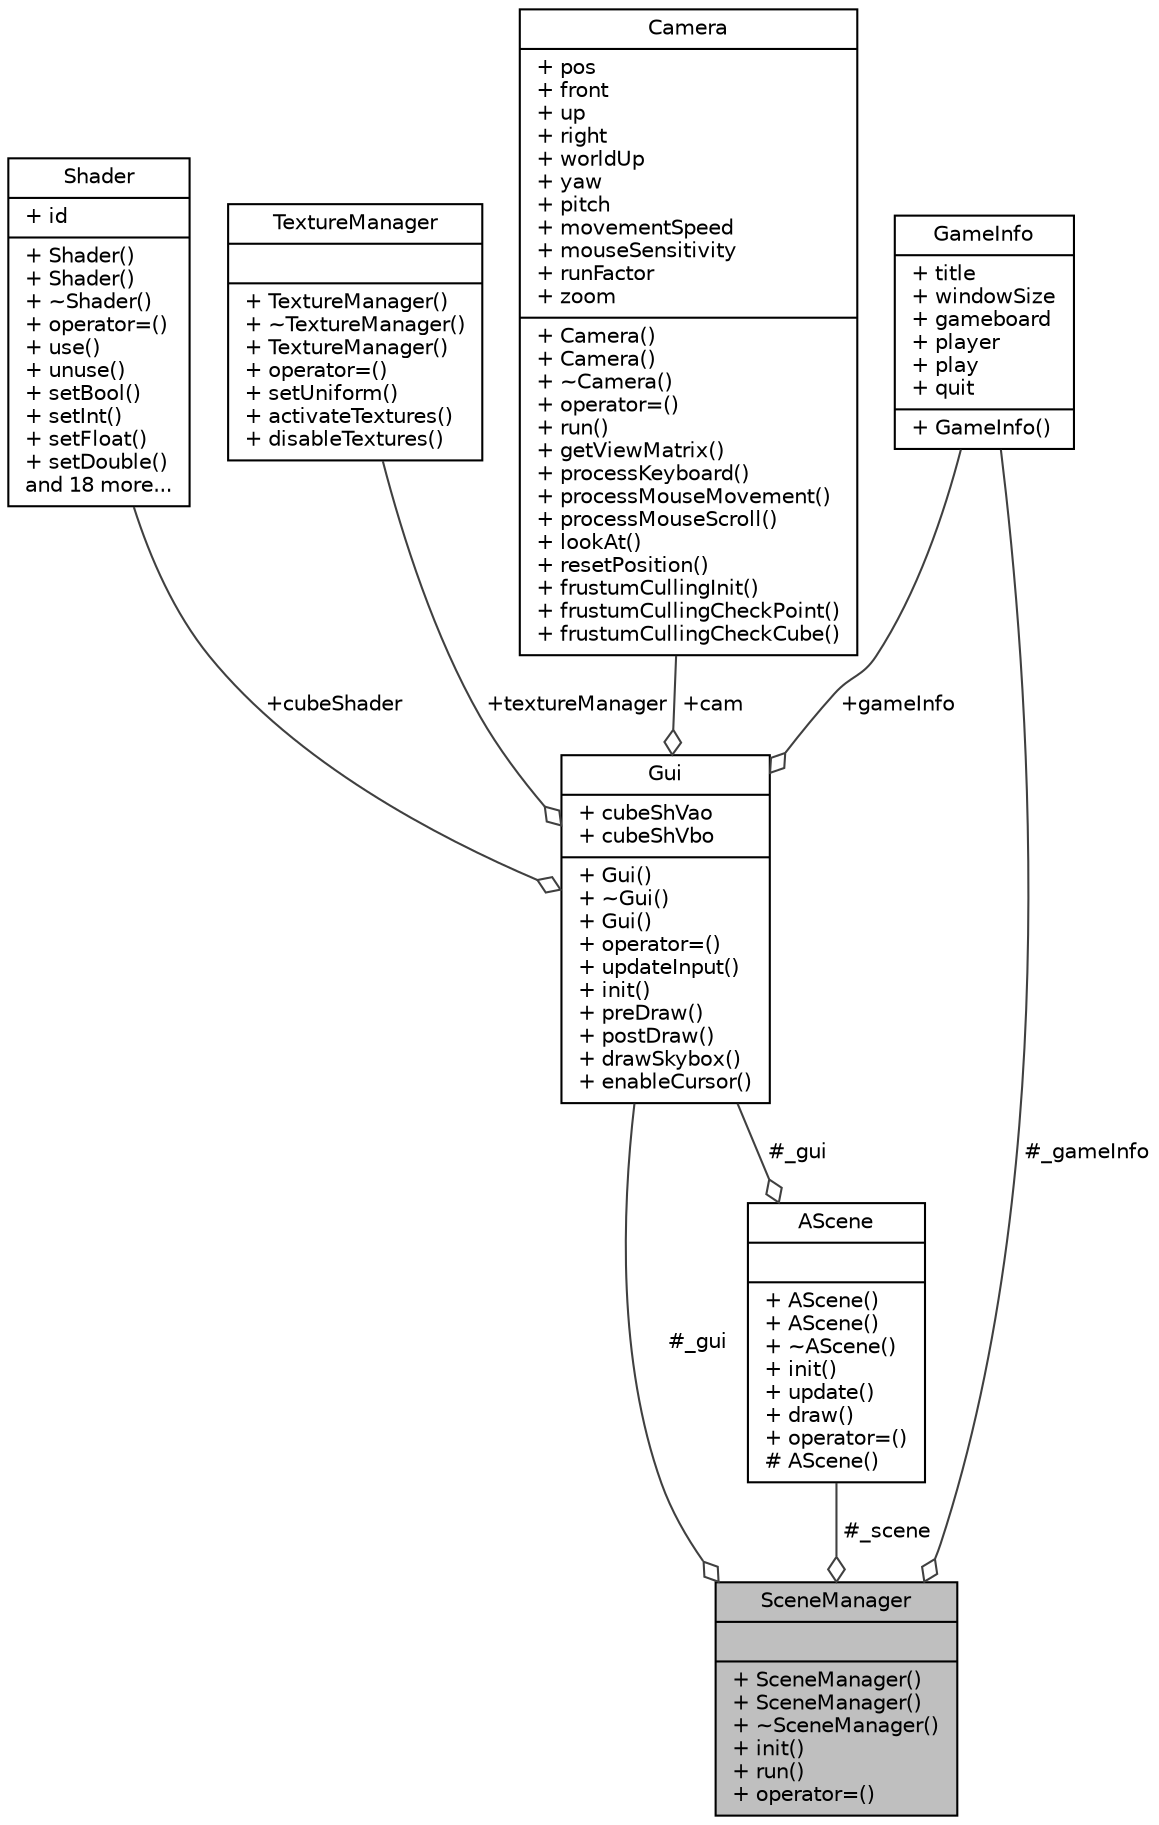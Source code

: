 digraph "SceneManager"
{
 // LATEX_PDF_SIZE
  edge [fontname="Helvetica",fontsize="10",labelfontname="Helvetica",labelfontsize="10"];
  node [fontname="Helvetica",fontsize="10",shape=record];
  Node1 [label="{SceneManager\n||+ SceneManager()\l+ SceneManager()\l+ ~SceneManager()\l+ init()\l+ run()\l+ operator=()\l}",height=0.2,width=0.4,color="black", fillcolor="grey75", style="filled", fontcolor="black",tooltip=" "];
  Node2 -> Node1 [color="grey25",fontsize="10",style="solid",label=" #_gui" ,arrowhead="odiamond",fontname="Helvetica"];
  Node2 [label="{Gui\n|+ cubeShVao\l+ cubeShVbo\l|+ Gui()\l+ ~Gui()\l+ Gui()\l+ operator=()\l+ updateInput()\l+ init()\l+ preDraw()\l+ postDraw()\l+ drawSkybox()\l+ enableCursor()\l}",height=0.2,width=0.4,color="black", fillcolor="white", style="filled",URL="$class_gui.html",tooltip=" "];
  Node3 -> Node2 [color="grey25",fontsize="10",style="solid",label=" +cubeShader" ,arrowhead="odiamond",fontname="Helvetica"];
  Node3 [label="{Shader\n|+ id\l|+ Shader()\l+ Shader()\l+ ~Shader()\l+ operator=()\l+ use()\l+ unuse()\l+ setBool()\l+ setInt()\l+ setFloat()\l+ setDouble()\land 18 more...\l}",height=0.2,width=0.4,color="black", fillcolor="white", style="filled",URL="$class_shader.html",tooltip=" "];
  Node4 -> Node2 [color="grey25",fontsize="10",style="solid",label=" +textureManager" ,arrowhead="odiamond",fontname="Helvetica"];
  Node4 [label="{TextureManager\n||+ TextureManager()\l+ ~TextureManager()\l+ TextureManager()\l+ operator=()\l+ setUniform()\l+ activateTextures()\l+ disableTextures()\l}",height=0.2,width=0.4,color="black", fillcolor="white", style="filled",URL="$class_texture_manager.html",tooltip=" "];
  Node5 -> Node2 [color="grey25",fontsize="10",style="solid",label=" +cam" ,arrowhead="odiamond",fontname="Helvetica"];
  Node5 [label="{Camera\n|+ pos\l+ front\l+ up\l+ right\l+ worldUp\l+ yaw\l+ pitch\l+ movementSpeed\l+ mouseSensitivity\l+ runFactor\l+ zoom\l|+ Camera()\l+ Camera()\l+ ~Camera()\l+ operator=()\l+ run()\l+ getViewMatrix()\l+ processKeyboard()\l+ processMouseMovement()\l+ processMouseScroll()\l+ lookAt()\l+ resetPosition()\l+ frustumCullingInit()\l+ frustumCullingCheckPoint()\l+ frustumCullingCheckCube()\l}",height=0.2,width=0.4,color="black", fillcolor="white", style="filled",URL="$class_camera.html",tooltip=" "];
  Node6 -> Node2 [color="grey25",fontsize="10",style="solid",label=" +gameInfo" ,arrowhead="odiamond",fontname="Helvetica"];
  Node6 [label="{GameInfo\n|+ title\l+ windowSize\l+ gameboard\l+ player\l+ play\l+ quit\l|+ GameInfo()\l}",height=0.2,width=0.4,color="black", fillcolor="white", style="filled",URL="$struct_game_info.html",tooltip=" "];
  Node7 -> Node1 [color="grey25",fontsize="10",style="solid",label=" #_scene" ,arrowhead="odiamond",fontname="Helvetica"];
  Node7 [label="{AScene\n||+ AScene()\l+ AScene()\l+ ~AScene()\l+ init()\l+ update()\l+ draw()\l+ operator=()\l# AScene()\l}",height=0.2,width=0.4,color="black", fillcolor="white", style="filled",URL="$class_a_scene.html",tooltip=" "];
  Node2 -> Node7 [color="grey25",fontsize="10",style="solid",label=" #_gui" ,arrowhead="odiamond",fontname="Helvetica"];
  Node6 -> Node1 [color="grey25",fontsize="10",style="solid",label=" #_gameInfo" ,arrowhead="odiamond",fontname="Helvetica"];
}
